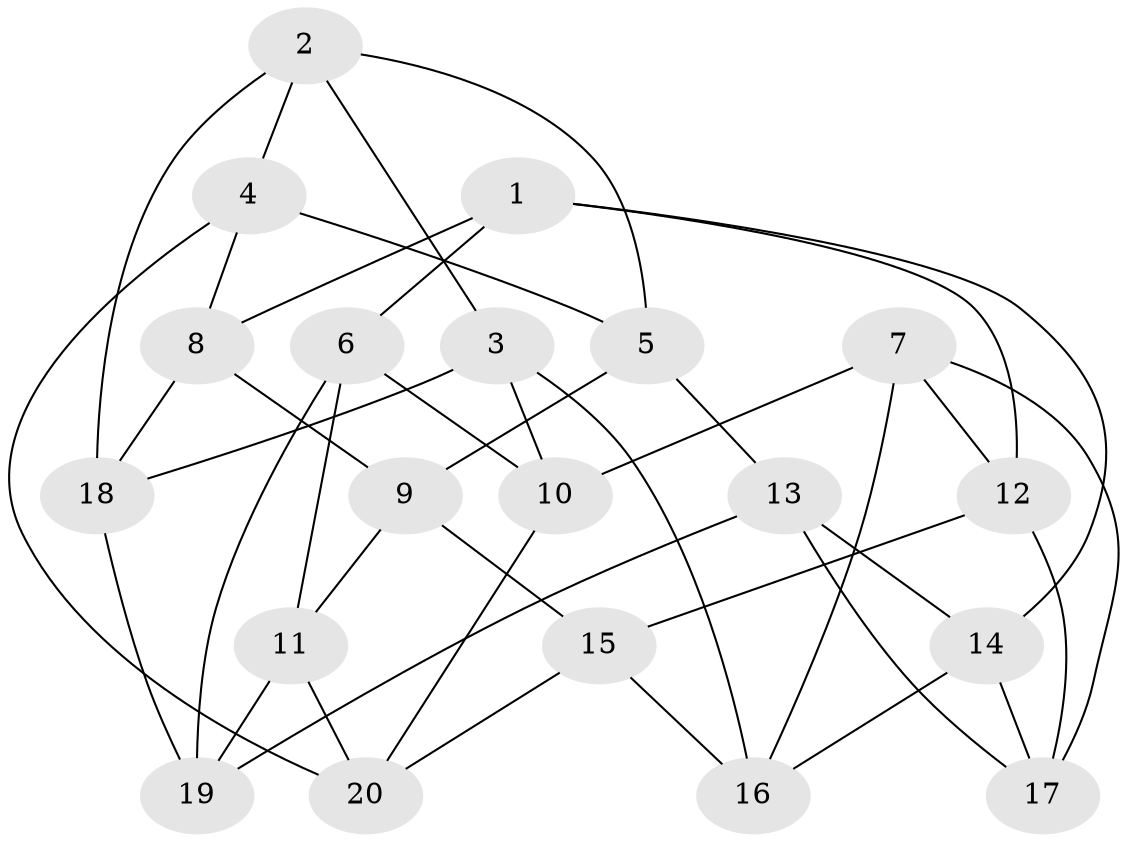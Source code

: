 // Generated by graph-tools (version 1.1) at 2025/46/02/15/25 05:46:28]
// undirected, 20 vertices, 40 edges
graph export_dot {
graph [start="1"]
  node [color=gray90,style=filled];
  1;
  2;
  3;
  4;
  5;
  6;
  7;
  8;
  9;
  10;
  11;
  12;
  13;
  14;
  15;
  16;
  17;
  18;
  19;
  20;
  1 -- 14;
  1 -- 8;
  1 -- 6;
  1 -- 12;
  2 -- 4;
  2 -- 5;
  2 -- 18;
  2 -- 3;
  3 -- 16;
  3 -- 18;
  3 -- 10;
  4 -- 8;
  4 -- 5;
  4 -- 20;
  5 -- 9;
  5 -- 13;
  6 -- 11;
  6 -- 19;
  6 -- 10;
  7 -- 12;
  7 -- 10;
  7 -- 17;
  7 -- 16;
  8 -- 9;
  8 -- 18;
  9 -- 11;
  9 -- 15;
  10 -- 20;
  11 -- 19;
  11 -- 20;
  12 -- 17;
  12 -- 15;
  13 -- 14;
  13 -- 17;
  13 -- 19;
  14 -- 17;
  14 -- 16;
  15 -- 16;
  15 -- 20;
  18 -- 19;
}
